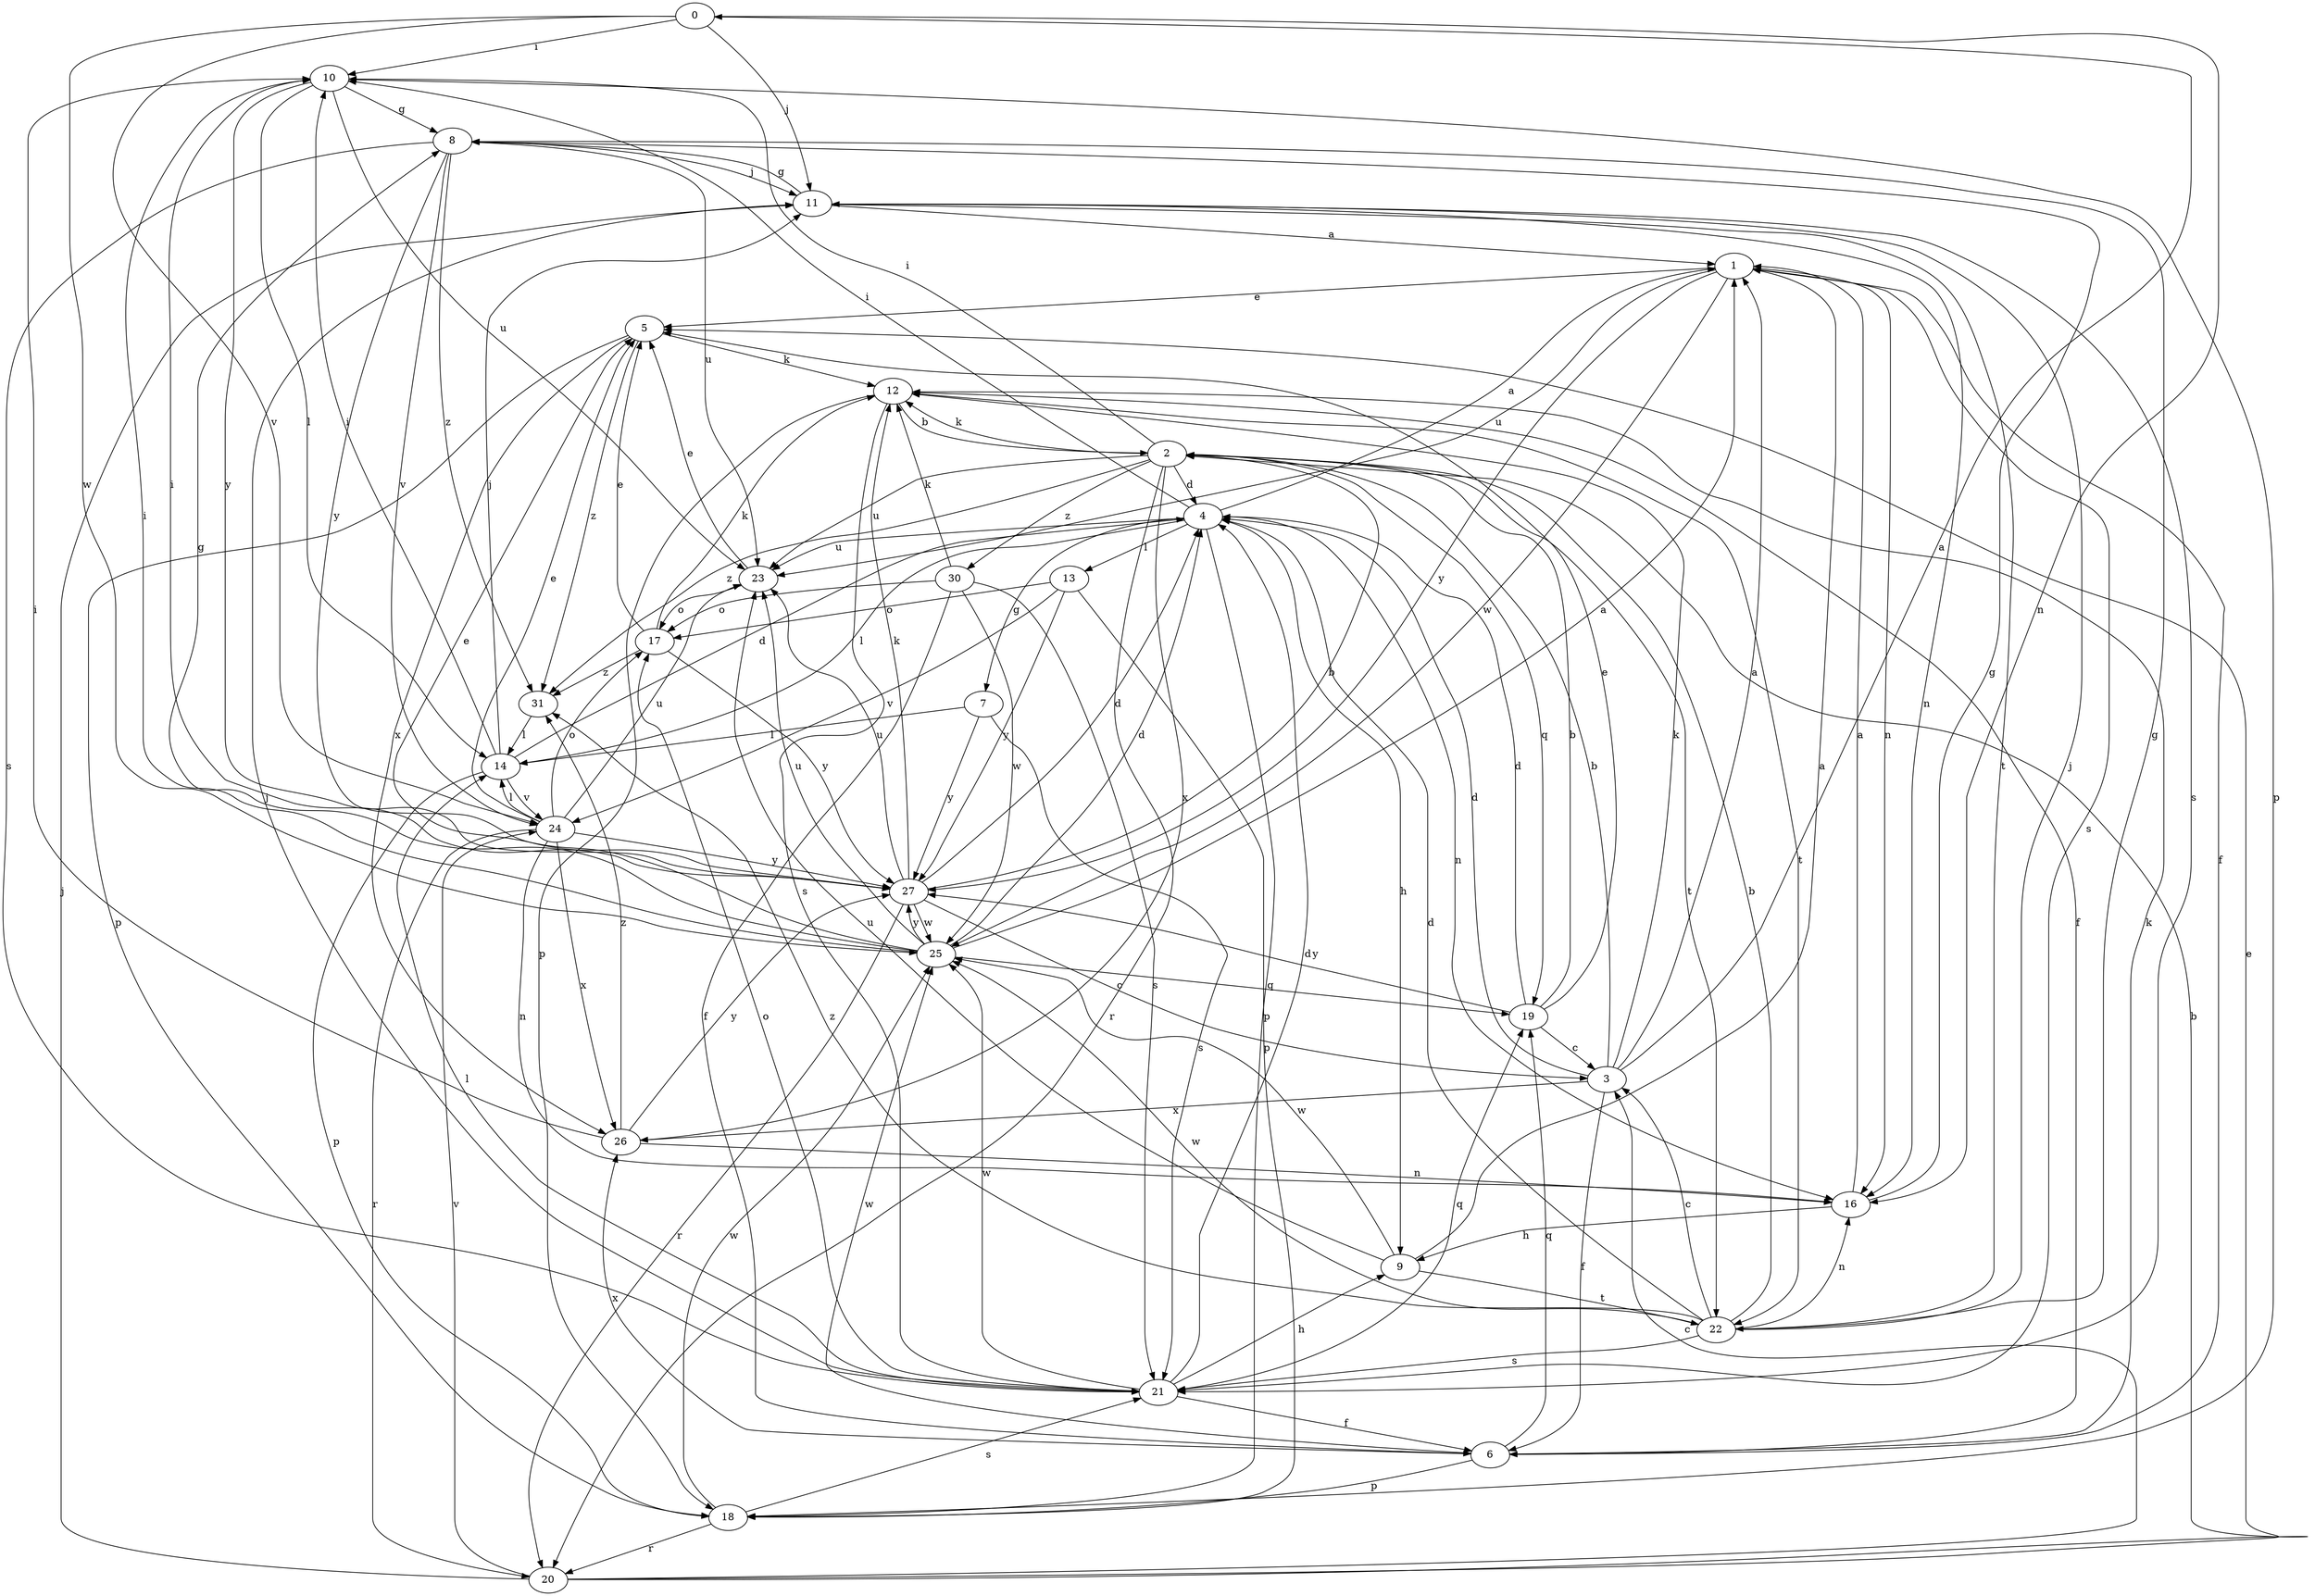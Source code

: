 strict digraph  {
0;
1;
2;
3;
4;
5;
6;
7;
8;
9;
10;
11;
12;
13;
14;
16;
17;
18;
19;
20;
21;
22;
23;
24;
25;
26;
27;
30;
31;
0 -> 10  [label=i];
0 -> 11  [label=j];
0 -> 16  [label=n];
0 -> 24  [label=v];
0 -> 25  [label=w];
1 -> 5  [label=e];
1 -> 6  [label=f];
1 -> 16  [label=n];
1 -> 21  [label=s];
1 -> 23  [label=u];
1 -> 25  [label=w];
1 -> 27  [label=y];
2 -> 4  [label=d];
2 -> 10  [label=i];
2 -> 12  [label=k];
2 -> 19  [label=q];
2 -> 20  [label=r];
2 -> 22  [label=t];
2 -> 23  [label=u];
2 -> 26  [label=x];
2 -> 30  [label=z];
2 -> 31  [label=z];
3 -> 0  [label=a];
3 -> 1  [label=a];
3 -> 2  [label=b];
3 -> 4  [label=d];
3 -> 6  [label=f];
3 -> 12  [label=k];
3 -> 26  [label=x];
4 -> 1  [label=a];
4 -> 7  [label=g];
4 -> 9  [label=h];
4 -> 10  [label=i];
4 -> 13  [label=l];
4 -> 14  [label=l];
4 -> 16  [label=n];
4 -> 18  [label=p];
4 -> 23  [label=u];
5 -> 12  [label=k];
5 -> 18  [label=p];
5 -> 26  [label=x];
5 -> 31  [label=z];
6 -> 12  [label=k];
6 -> 18  [label=p];
6 -> 19  [label=q];
6 -> 25  [label=w];
6 -> 26  [label=x];
7 -> 14  [label=l];
7 -> 21  [label=s];
7 -> 27  [label=y];
8 -> 11  [label=j];
8 -> 21  [label=s];
8 -> 23  [label=u];
8 -> 24  [label=v];
8 -> 27  [label=y];
8 -> 31  [label=z];
9 -> 1  [label=a];
9 -> 22  [label=t];
9 -> 23  [label=u];
9 -> 25  [label=w];
10 -> 8  [label=g];
10 -> 14  [label=l];
10 -> 18  [label=p];
10 -> 23  [label=u];
10 -> 27  [label=y];
11 -> 1  [label=a];
11 -> 8  [label=g];
11 -> 16  [label=n];
11 -> 21  [label=s];
11 -> 22  [label=t];
12 -> 2  [label=b];
12 -> 6  [label=f];
12 -> 18  [label=p];
12 -> 21  [label=s];
12 -> 22  [label=t];
13 -> 17  [label=o];
13 -> 18  [label=p];
13 -> 24  [label=v];
13 -> 27  [label=y];
14 -> 4  [label=d];
14 -> 10  [label=i];
14 -> 11  [label=j];
14 -> 18  [label=p];
14 -> 24  [label=v];
16 -> 1  [label=a];
16 -> 8  [label=g];
16 -> 9  [label=h];
17 -> 5  [label=e];
17 -> 12  [label=k];
17 -> 27  [label=y];
17 -> 31  [label=z];
18 -> 20  [label=r];
18 -> 21  [label=s];
18 -> 25  [label=w];
19 -> 2  [label=b];
19 -> 3  [label=c];
19 -> 4  [label=d];
19 -> 5  [label=e];
19 -> 27  [label=y];
20 -> 2  [label=b];
20 -> 3  [label=c];
20 -> 5  [label=e];
20 -> 11  [label=j];
20 -> 24  [label=v];
21 -> 4  [label=d];
21 -> 6  [label=f];
21 -> 9  [label=h];
21 -> 11  [label=j];
21 -> 14  [label=l];
21 -> 17  [label=o];
21 -> 19  [label=q];
21 -> 25  [label=w];
22 -> 2  [label=b];
22 -> 3  [label=c];
22 -> 4  [label=d];
22 -> 8  [label=g];
22 -> 11  [label=j];
22 -> 16  [label=n];
22 -> 21  [label=s];
22 -> 25  [label=w];
22 -> 31  [label=z];
23 -> 5  [label=e];
23 -> 17  [label=o];
24 -> 5  [label=e];
24 -> 14  [label=l];
24 -> 16  [label=n];
24 -> 17  [label=o];
24 -> 20  [label=r];
24 -> 23  [label=u];
24 -> 26  [label=x];
24 -> 27  [label=y];
25 -> 1  [label=a];
25 -> 4  [label=d];
25 -> 5  [label=e];
25 -> 8  [label=g];
25 -> 10  [label=i];
25 -> 19  [label=q];
25 -> 23  [label=u];
25 -> 27  [label=y];
26 -> 10  [label=i];
26 -> 16  [label=n];
26 -> 27  [label=y];
26 -> 31  [label=z];
27 -> 2  [label=b];
27 -> 3  [label=c];
27 -> 4  [label=d];
27 -> 10  [label=i];
27 -> 12  [label=k];
27 -> 20  [label=r];
27 -> 23  [label=u];
27 -> 25  [label=w];
30 -> 6  [label=f];
30 -> 12  [label=k];
30 -> 17  [label=o];
30 -> 21  [label=s];
30 -> 25  [label=w];
31 -> 14  [label=l];
}
